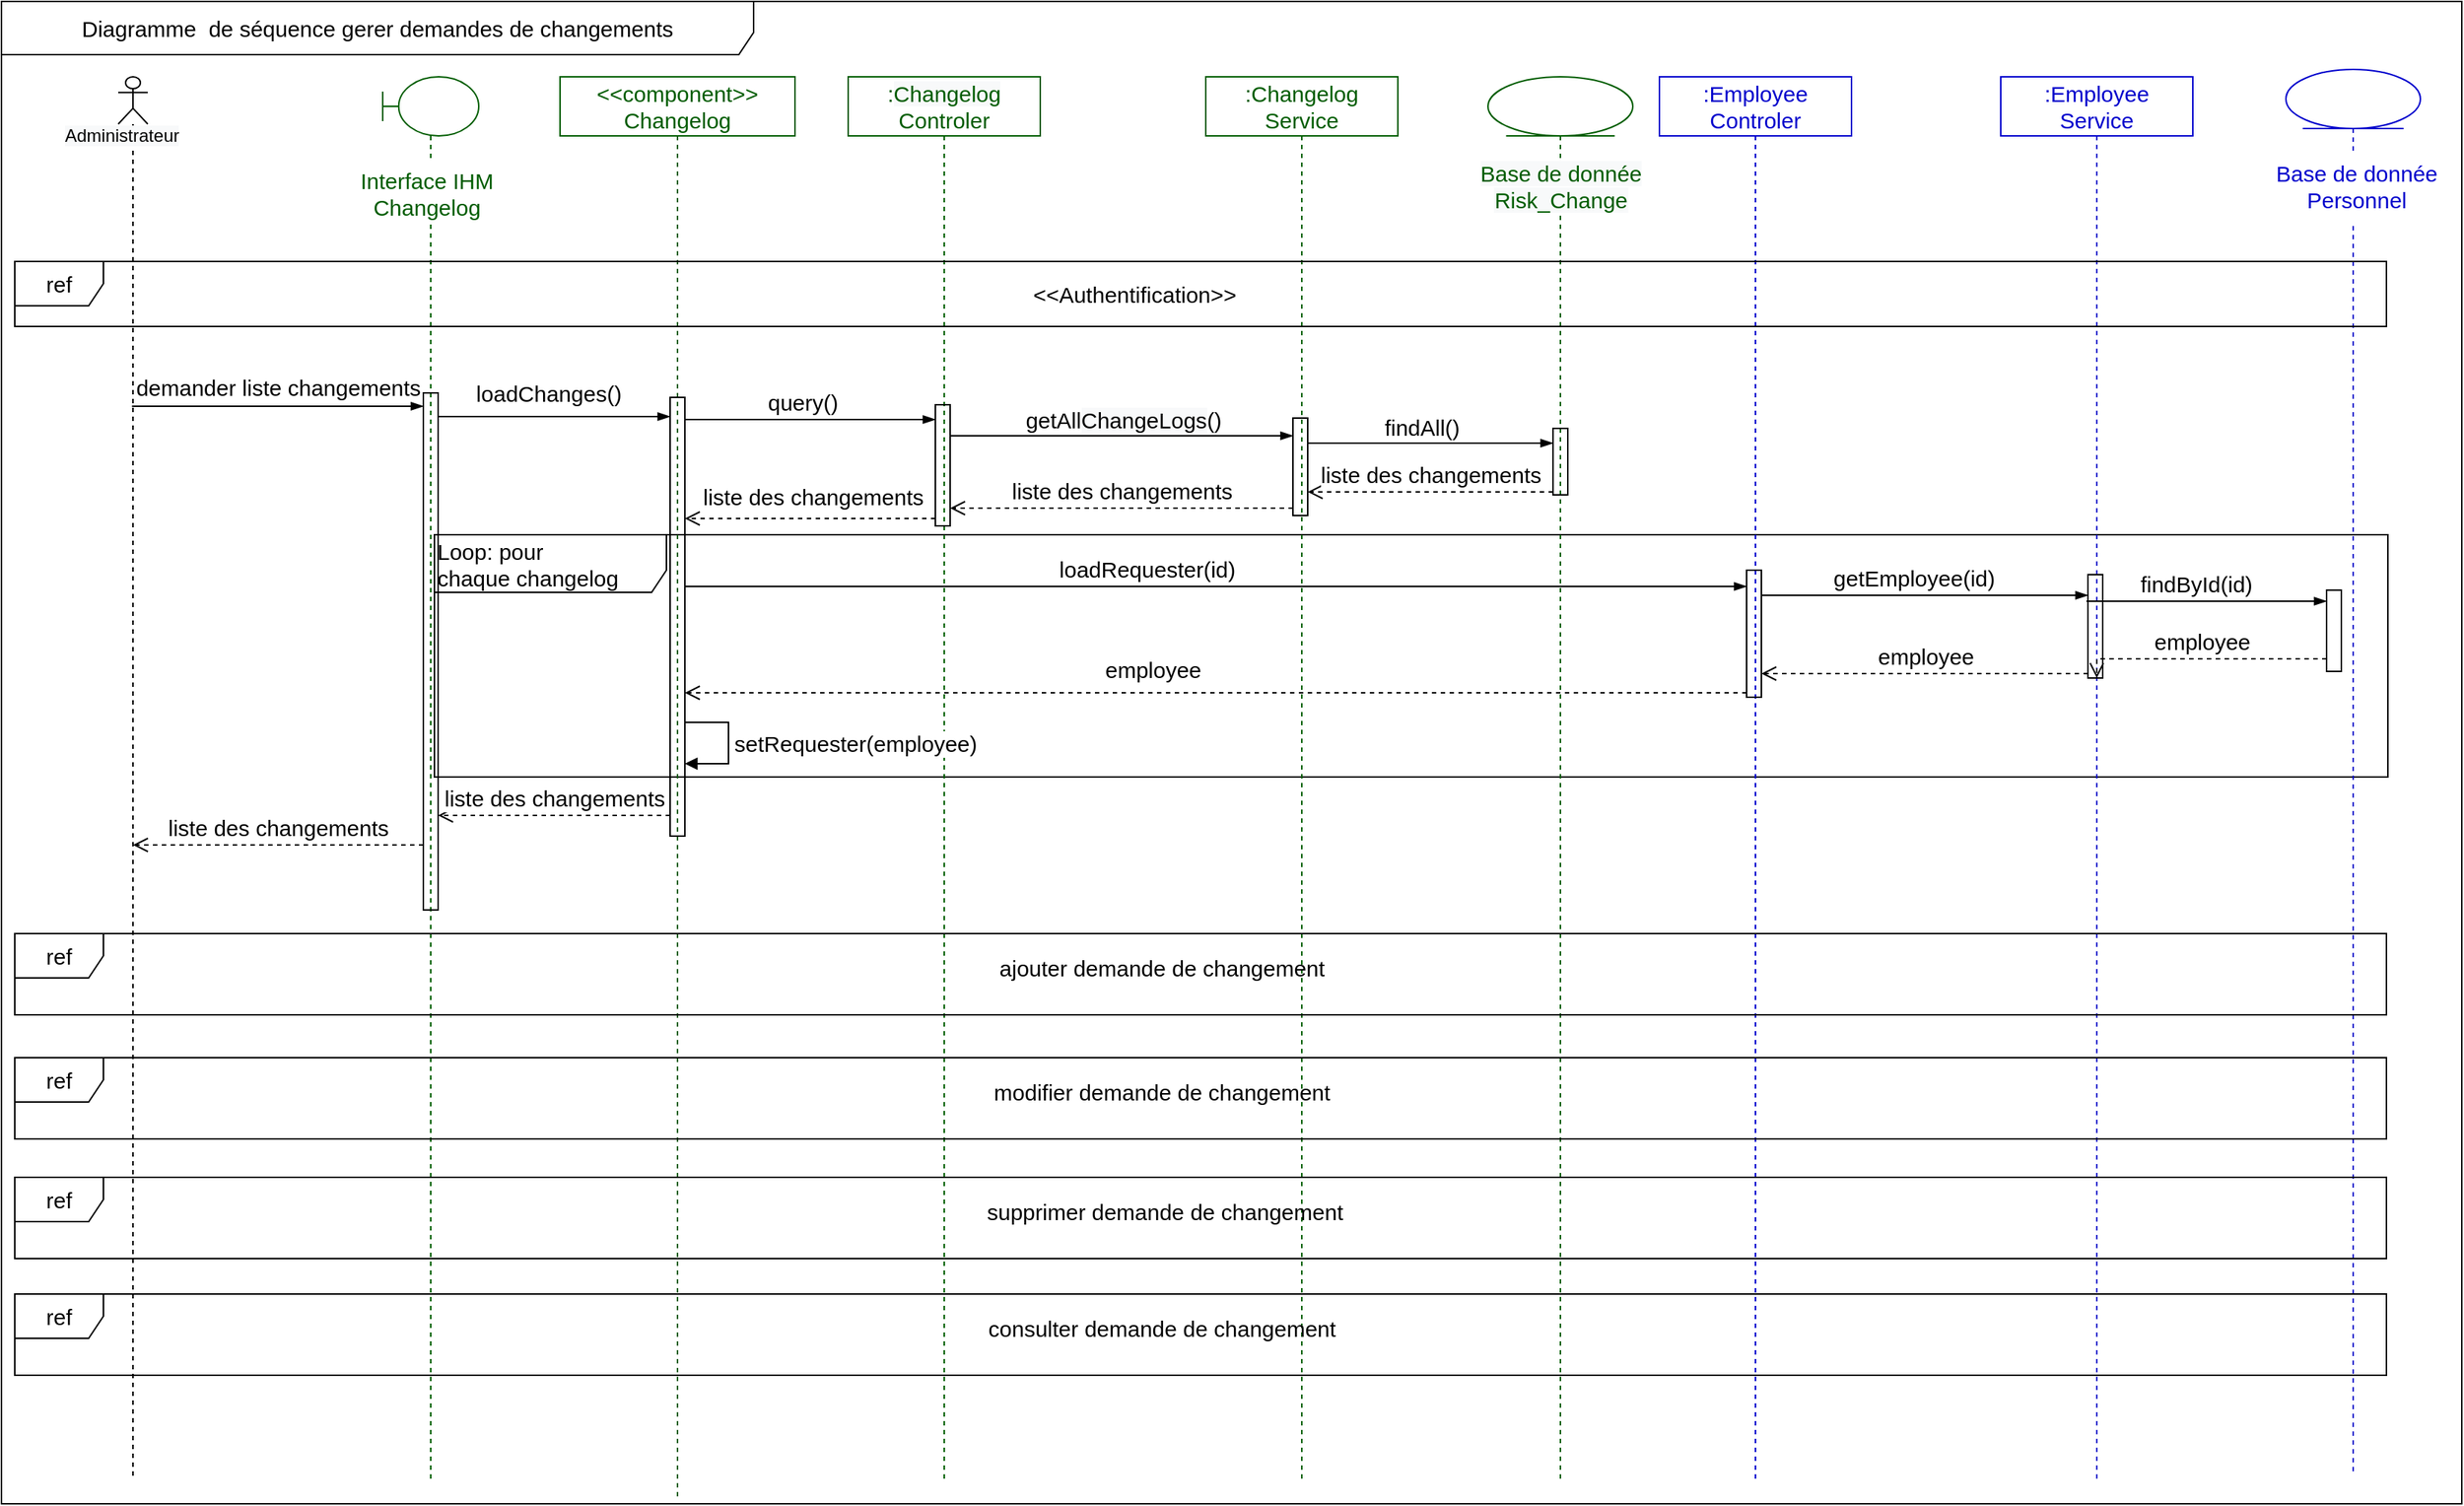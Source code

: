 <mxfile version="20.2.4" type="github" pages="2">
  <diagram id="-5fFSxXi7U5C2eJZy0Lc" name="Page-1">
    <mxGraphModel dx="1422" dy="794" grid="0" gridSize="10" guides="1" tooltips="1" connect="1" arrows="1" fold="1" page="1" pageScale="1" pageWidth="827" pageHeight="1169" math="0" shadow="0">
      <root>
        <mxCell id="0" />
        <mxCell id="1" parent="0" />
        <mxCell id="r03zhSHbBfPZ_AZeYDTI-1" value="Diagramme&amp;nbsp; de séquence gerer &lt;span style=&quot;background-color: rgb(255, 255, 255);&quot;&gt;demandes de changements&lt;/span&gt;" style="shape=umlFrame;whiteSpace=wrap;html=1;rounded=0;shadow=0;glass=0;sketch=0;fontSize=15;fillColor=none;width=509;height=36;" parent="1" vertex="1">
          <mxGeometry x="31" y="14" width="1665" height="1017" as="geometry" />
        </mxCell>
        <mxCell id="r03zhSHbBfPZ_AZeYDTI-2" value="Loop: pour &lt;br&gt;&lt;div style=&quot;text-align: center;&quot;&gt;&lt;span style=&quot;background-color: initial;&quot;&gt;chaque changelog&lt;/span&gt;&lt;/div&gt;" style="shape=umlFrame;whiteSpace=wrap;html=1;rounded=0;shadow=0;glass=0;sketch=0;fontSize=15;fillColor=none;width=157;height=39;align=left;" parent="1" vertex="1">
          <mxGeometry x="324" y="375" width="1322" height="164" as="geometry" />
        </mxCell>
        <mxCell id="r03zhSHbBfPZ_AZeYDTI-3" value=":&lt;span style=&quot;background-color: rgb(248, 249, 250);&quot;&gt;Changelog&lt;/span&gt;&lt;br&gt;Controler" style="shape=umlLifeline;perimeter=lifelinePerimeter;whiteSpace=wrap;html=1;container=1;collapsible=0;recursiveResize=0;outlineConnect=0;rounded=0;shadow=0;glass=0;sketch=0;fillColor=none;fontSize=15;fontColor=#005C00;strokeColor=#005C00;labelBackgroundColor=default;" parent="1" vertex="1">
          <mxGeometry x="604" y="65" width="130" height="950" as="geometry" />
        </mxCell>
        <mxCell id="r03zhSHbBfPZ_AZeYDTI-4" value="" style="html=1;points=[];perimeter=orthogonalPerimeter;rounded=0;shadow=0;glass=0;sketch=0;fontSize=15;fillColor=none;" parent="r03zhSHbBfPZ_AZeYDTI-3" vertex="1">
          <mxGeometry x="59" y="222" width="10" height="82" as="geometry" />
        </mxCell>
        <mxCell id="r03zhSHbBfPZ_AZeYDTI-5" value="" style="shape=umlLifeline;participant=umlActor;perimeter=lifelinePerimeter;whiteSpace=wrap;html=1;container=1;collapsible=0;recursiveResize=0;verticalAlign=top;spacingTop=36;outlineConnect=0;fillColor=none;size=32;sketch=0;shadow=0;rounded=0;glass=0;" parent="1" vertex="1">
          <mxGeometry x="110" y="65" width="20" height="950" as="geometry" />
        </mxCell>
        <mxCell id="r03zhSHbBfPZ_AZeYDTI-6" value="&lt;span style=&quot;color: rgb(0, 0, 0); font-family: Helvetica; font-size: 12px; font-style: normal; font-variant-ligatures: normal; font-variant-caps: normal; font-weight: 400; letter-spacing: normal; orphans: 2; text-align: center; text-indent: 0px; text-transform: none; widows: 2; word-spacing: 0px; -webkit-text-stroke-width: 0px; background-color: rgb(248, 249, 250); text-decoration-thickness: initial; text-decoration-style: initial; text-decoration-color: initial; float: none; display: inline !important;&quot;&gt;Administrateur&lt;/span&gt;" style="text;whiteSpace=wrap;html=1;" parent="1" vertex="1">
          <mxGeometry x="72" y="91" width="105" height="36" as="geometry" />
        </mxCell>
        <mxCell id="r03zhSHbBfPZ_AZeYDTI-7" value=":Changelog&lt;br&gt;Service" style="shape=umlLifeline;perimeter=lifelinePerimeter;whiteSpace=wrap;html=1;container=1;collapsible=0;recursiveResize=0;outlineConnect=0;rounded=0;shadow=0;glass=0;sketch=0;fillColor=none;fontSize=15;fontColor=#005C00;strokeColor=#005C00;" parent="1" vertex="1">
          <mxGeometry x="846" y="65" width="130" height="950" as="geometry" />
        </mxCell>
        <mxCell id="r03zhSHbBfPZ_AZeYDTI-8" value="" style="html=1;points=[];perimeter=orthogonalPerimeter;rounded=0;shadow=0;glass=0;sketch=0;fontSize=15;fillColor=none;" parent="r03zhSHbBfPZ_AZeYDTI-7" vertex="1">
          <mxGeometry x="59" y="231" width="10" height="66" as="geometry" />
        </mxCell>
        <mxCell id="r03zhSHbBfPZ_AZeYDTI-9" value="" style="shape=umlLifeline;participant=umlEntity;perimeter=lifelinePerimeter;whiteSpace=wrap;html=1;container=1;collapsible=0;recursiveResize=0;verticalAlign=top;spacingTop=36;outlineConnect=0;rounded=0;shadow=0;glass=0;sketch=0;fontSize=15;fillColor=none;fontColor=#CC6600;strokeColor=#005C00;" parent="1" vertex="1">
          <mxGeometry x="1037" y="65" width="98" height="950" as="geometry" />
        </mxCell>
        <mxCell id="r03zhSHbBfPZ_AZeYDTI-10" value="" style="html=1;points=[];perimeter=orthogonalPerimeter;rounded=0;shadow=0;glass=0;sketch=0;fontSize=15;fillColor=none;" parent="r03zhSHbBfPZ_AZeYDTI-9" vertex="1">
          <mxGeometry x="44" y="238" width="10" height="45" as="geometry" />
        </mxCell>
        <mxCell id="r03zhSHbBfPZ_AZeYDTI-11" value="&lt;span style=&quot;font-family: Helvetica; font-size: 15px; font-style: normal; font-variant-ligatures: normal; font-variant-caps: normal; font-weight: 400; letter-spacing: normal; orphans: 2; text-indent: 0px; text-transform: none; widows: 2; word-spacing: 0px; -webkit-text-stroke-width: 0px; background-color: rgb(248, 249, 250); text-decoration-thickness: initial; text-decoration-style: initial; text-decoration-color: initial; float: none; display: inline !important;&quot;&gt;Base de donnée&lt;br&gt;Risk_Change&lt;br&gt;&lt;/span&gt;" style="text;whiteSpace=wrap;html=1;fontSize=15;align=center;fillColor=none;fontColor=#005C00;" parent="r03zhSHbBfPZ_AZeYDTI-9" vertex="1">
          <mxGeometry x="-10.5" y="50" width="119" height="45" as="geometry" />
        </mxCell>
        <mxCell id="r03zhSHbBfPZ_AZeYDTI-12" value="" style="shape=umlLifeline;participant=umlBoundary;perimeter=lifelinePerimeter;whiteSpace=wrap;html=1;container=1;collapsible=0;recursiveResize=0;verticalAlign=top;spacingTop=36;outlineConnect=0;rounded=0;shadow=0;glass=0;sketch=0;fontSize=15;fillColor=none;fontColor=#CC6600;strokeColor=#005C00;" parent="1" vertex="1">
          <mxGeometry x="289" y="65" width="65" height="950" as="geometry" />
        </mxCell>
        <mxCell id="r03zhSHbBfPZ_AZeYDTI-13" value="" style="html=1;points=[];perimeter=orthogonalPerimeter;rounded=0;shadow=0;glass=0;sketch=0;fontSize=15;fillColor=none;" parent="r03zhSHbBfPZ_AZeYDTI-12" vertex="1">
          <mxGeometry x="27.5" y="214" width="10" height="350" as="geometry" />
        </mxCell>
        <mxCell id="r03zhSHbBfPZ_AZeYDTI-14" value=":Employee&lt;br&gt;Controler" style="shape=umlLifeline;perimeter=lifelinePerimeter;whiteSpace=wrap;html=1;container=1;collapsible=0;recursiveResize=0;outlineConnect=0;rounded=0;shadow=0;glass=0;sketch=0;fillColor=none;fontSize=15;strokeColor=#0000CC;fontColor=#0000CC;" parent="1" vertex="1">
          <mxGeometry x="1153" y="65" width="130" height="950" as="geometry" />
        </mxCell>
        <mxCell id="r03zhSHbBfPZ_AZeYDTI-15" value="" style="html=1;points=[];perimeter=orthogonalPerimeter;rounded=0;shadow=0;glass=0;sketch=0;fontSize=15;fillColor=none;" parent="r03zhSHbBfPZ_AZeYDTI-14" vertex="1">
          <mxGeometry x="59" y="334" width="10" height="86" as="geometry" />
        </mxCell>
        <mxCell id="r03zhSHbBfPZ_AZeYDTI-16" value="" style="shape=umlLifeline;participant=umlEntity;perimeter=lifelinePerimeter;whiteSpace=wrap;html=1;container=1;collapsible=0;recursiveResize=0;verticalAlign=top;spacingTop=36;outlineConnect=0;rounded=0;shadow=0;glass=0;sketch=0;fontSize=15;fillColor=none;strokeColor=#0000CC;" parent="1" vertex="1">
          <mxGeometry x="1577" y="60" width="91" height="950" as="geometry" />
        </mxCell>
        <mxCell id="r03zhSHbBfPZ_AZeYDTI-17" value="Base de donnée&lt;br&gt;Personnel" style="text;whiteSpace=wrap;html=1;fontSize=15;align=center;fillColor=default;fontColor=#0000CC;" parent="r03zhSHbBfPZ_AZeYDTI-16" vertex="1">
          <mxGeometry x="-11" y="55" width="118" height="48" as="geometry" />
        </mxCell>
        <mxCell id="r03zhSHbBfPZ_AZeYDTI-18" value="" style="html=1;points=[];perimeter=orthogonalPerimeter;rounded=0;shadow=0;glass=0;sketch=0;fontSize=15;fillColor=none;" parent="r03zhSHbBfPZ_AZeYDTI-16" vertex="1">
          <mxGeometry x="27.5" y="352.5" width="10" height="55" as="geometry" />
        </mxCell>
        <mxCell id="r03zhSHbBfPZ_AZeYDTI-19" value=":Employee&lt;br&gt;Service" style="shape=umlLifeline;perimeter=lifelinePerimeter;whiteSpace=wrap;html=1;container=1;collapsible=0;recursiveResize=0;outlineConnect=0;rounded=0;shadow=0;glass=0;sketch=0;fillColor=none;fontSize=15;strokeColor=#0000CC;fontColor=#0000CC;" parent="1" vertex="1">
          <mxGeometry x="1384" y="65" width="130" height="950" as="geometry" />
        </mxCell>
        <mxCell id="r03zhSHbBfPZ_AZeYDTI-20" value="" style="html=1;points=[];perimeter=orthogonalPerimeter;rounded=0;shadow=0;glass=0;sketch=0;fontSize=15;fillColor=none;" parent="r03zhSHbBfPZ_AZeYDTI-19" vertex="1">
          <mxGeometry x="59" y="337" width="10" height="70" as="geometry" />
        </mxCell>
        <mxCell id="r03zhSHbBfPZ_AZeYDTI-21" value="" style="edgeStyle=elbowEdgeStyle;fontSize=12;html=1;endArrow=blockThin;endFill=1;rounded=0;" parent="1" target="r03zhSHbBfPZ_AZeYDTI-13" edge="1">
          <mxGeometry width="160" relative="1" as="geometry">
            <mxPoint x="119.324" y="288" as="sourcePoint" />
            <mxPoint x="258.5" y="288" as="targetPoint" />
            <Array as="points">
              <mxPoint x="190" y="288" />
              <mxPoint x="171" y="261" />
            </Array>
          </mxGeometry>
        </mxCell>
        <mxCell id="r03zhSHbBfPZ_AZeYDTI-22" value="demander liste changements" style="edgeLabel;html=1;align=center;verticalAlign=middle;resizable=0;points=[];fontSize=15;" parent="r03zhSHbBfPZ_AZeYDTI-21" vertex="1" connectable="0">
          <mxGeometry x="-0.395" relative="1" as="geometry">
            <mxPoint x="39" y="-13" as="offset" />
          </mxGeometry>
        </mxCell>
        <mxCell id="r03zhSHbBfPZ_AZeYDTI-23" value="" style="edgeStyle=elbowEdgeStyle;fontSize=12;html=1;endArrow=blockThin;endFill=1;rounded=0;" parent="1" source="r03zhSHbBfPZ_AZeYDTI-43" target="r03zhSHbBfPZ_AZeYDTI-4" edge="1">
          <mxGeometry width="160" relative="1" as="geometry">
            <mxPoint x="532" y="237" as="sourcePoint" />
            <mxPoint x="637" y="443" as="targetPoint" />
            <Array as="points">
              <mxPoint x="561" y="297" />
              <mxPoint x="444" y="291" />
              <mxPoint x="426" y="304" />
            </Array>
          </mxGeometry>
        </mxCell>
        <mxCell id="r03zhSHbBfPZ_AZeYDTI-24" value="query()" style="edgeLabel;html=1;align=center;verticalAlign=middle;resizable=0;points=[];fontSize=15;" parent="r03zhSHbBfPZ_AZeYDTI-23" vertex="1" connectable="0">
          <mxGeometry x="-0.219" y="3" relative="1" as="geometry">
            <mxPoint x="13" y="-9" as="offset" />
          </mxGeometry>
        </mxCell>
        <mxCell id="r03zhSHbBfPZ_AZeYDTI-25" value="" style="edgeStyle=elbowEdgeStyle;fontSize=12;html=1;endArrow=blockThin;endFill=1;rounded=0;" parent="1" source="r03zhSHbBfPZ_AZeYDTI-4" target="r03zhSHbBfPZ_AZeYDTI-8" edge="1">
          <mxGeometry width="160" relative="1" as="geometry">
            <mxPoint x="394" y="355" as="sourcePoint" />
            <mxPoint x="554" y="355" as="targetPoint" />
            <Array as="points">
              <mxPoint x="753" y="308" />
              <mxPoint x="602" y="293" />
              <mxPoint x="527" y="322" />
            </Array>
          </mxGeometry>
        </mxCell>
        <mxCell id="r03zhSHbBfPZ_AZeYDTI-26" value="getAll&lt;span style=&quot;background-color: rgb(248, 249, 250);&quot;&gt;ChangeLogs&lt;/span&gt;()" style="edgeLabel;html=1;align=center;verticalAlign=middle;resizable=0;points=[];fontSize=15;" parent="r03zhSHbBfPZ_AZeYDTI-25" vertex="1" connectable="0">
          <mxGeometry x="0.124" relative="1" as="geometry">
            <mxPoint x="-14" y="-11" as="offset" />
          </mxGeometry>
        </mxCell>
        <mxCell id="r03zhSHbBfPZ_AZeYDTI-27" value="" style="edgeStyle=elbowEdgeStyle;fontSize=12;html=1;endArrow=blockThin;endFill=1;rounded=0;" parent="1" source="r03zhSHbBfPZ_AZeYDTI-8" target="r03zhSHbBfPZ_AZeYDTI-10" edge="1">
          <mxGeometry width="160" relative="1" as="geometry">
            <mxPoint x="474" y="355" as="sourcePoint" />
            <mxPoint x="634" y="355" as="targetPoint" />
            <Array as="points">
              <mxPoint x="927" y="313" />
              <mxPoint x="766" y="318" />
            </Array>
          </mxGeometry>
        </mxCell>
        <mxCell id="r03zhSHbBfPZ_AZeYDTI-28" value="findAll()" style="edgeLabel;html=1;align=center;verticalAlign=middle;resizable=0;points=[];fontSize=15;" parent="r03zhSHbBfPZ_AZeYDTI-27" vertex="1" connectable="0">
          <mxGeometry x="-0.356" y="2" relative="1" as="geometry">
            <mxPoint x="23" y="-9" as="offset" />
          </mxGeometry>
        </mxCell>
        <mxCell id="r03zhSHbBfPZ_AZeYDTI-29" value="liste des changements" style="html=1;verticalAlign=bottom;endArrow=open;dashed=1;endSize=8;rounded=0;fontSize=15;" parent="1" source="r03zhSHbBfPZ_AZeYDTI-10" target="r03zhSHbBfPZ_AZeYDTI-8" edge="1">
          <mxGeometry relative="1" as="geometry">
            <mxPoint x="806" y="342" as="sourcePoint" />
            <mxPoint x="668" y="342" as="targetPoint" />
            <Array as="points">
              <mxPoint x="948" y="346" />
            </Array>
          </mxGeometry>
        </mxCell>
        <mxCell id="r03zhSHbBfPZ_AZeYDTI-30" value="liste des changements" style="html=1;verticalAlign=bottom;endArrow=open;dashed=1;endSize=8;rounded=0;fontSize=15;" parent="1" source="r03zhSHbBfPZ_AZeYDTI-8" target="r03zhSHbBfPZ_AZeYDTI-4" edge="1">
          <mxGeometry relative="1" as="geometry">
            <mxPoint x="658" y="347" as="sourcePoint" />
            <mxPoint x="477" y="347" as="targetPoint" />
            <Array as="points">
              <mxPoint x="758" y="357" />
            </Array>
          </mxGeometry>
        </mxCell>
        <mxCell id="r03zhSHbBfPZ_AZeYDTI-31" value="liste des changements" style="html=1;verticalAlign=bottom;endArrow=open;dashed=1;endSize=8;rounded=0;fontSize=15;" parent="1" source="r03zhSHbBfPZ_AZeYDTI-4" target="r03zhSHbBfPZ_AZeYDTI-43" edge="1">
          <mxGeometry x="-0.019" y="-3" relative="1" as="geometry">
            <mxPoint x="479" y="359" as="sourcePoint" />
            <mxPoint x="298" y="359" as="targetPoint" />
            <Array as="points">
              <mxPoint x="512" y="364" />
            </Array>
            <mxPoint as="offset" />
          </mxGeometry>
        </mxCell>
        <mxCell id="r03zhSHbBfPZ_AZeYDTI-32" value="" style="edgeStyle=elbowEdgeStyle;fontSize=12;html=1;endArrow=blockThin;endFill=1;rounded=0;" parent="1" source="r03zhSHbBfPZ_AZeYDTI-43" target="r03zhSHbBfPZ_AZeYDTI-15" edge="1">
          <mxGeometry width="160" relative="1" as="geometry">
            <mxPoint x="312" y="410" as="sourcePoint" />
            <mxPoint x="985.5" y="410" as="targetPoint" />
            <Array as="points">
              <mxPoint x="873" y="410" />
            </Array>
          </mxGeometry>
        </mxCell>
        <mxCell id="r03zhSHbBfPZ_AZeYDTI-33" value="loadRequester(id)" style="edgeLabel;html=1;align=center;verticalAlign=middle;resizable=0;points=[];fontSize=15;" parent="r03zhSHbBfPZ_AZeYDTI-32" vertex="1" connectable="0">
          <mxGeometry x="-0.256" y="-3" relative="1" as="geometry">
            <mxPoint x="45" y="-15" as="offset" />
          </mxGeometry>
        </mxCell>
        <mxCell id="r03zhSHbBfPZ_AZeYDTI-34" value="" style="fontSize=12;html=1;endArrow=blockThin;endFill=1;rounded=0;" parent="1" source="r03zhSHbBfPZ_AZeYDTI-15" target="r03zhSHbBfPZ_AZeYDTI-20" edge="1">
          <mxGeometry width="160" relative="1" as="geometry">
            <mxPoint x="917" y="389" as="sourcePoint" />
            <mxPoint x="1077" y="389" as="targetPoint" />
            <Array as="points">
              <mxPoint x="1263" y="416" />
            </Array>
          </mxGeometry>
        </mxCell>
        <mxCell id="r03zhSHbBfPZ_AZeYDTI-35" value="getEmployee(id)" style="edgeLabel;html=1;align=center;verticalAlign=middle;resizable=0;points=[];fontSize=15;" parent="r03zhSHbBfPZ_AZeYDTI-34" vertex="1" connectable="0">
          <mxGeometry x="-0.254" y="1" relative="1" as="geometry">
            <mxPoint x="20" y="-11" as="offset" />
          </mxGeometry>
        </mxCell>
        <mxCell id="r03zhSHbBfPZ_AZeYDTI-36" value="" style="edgeStyle=elbowEdgeStyle;fontSize=12;html=1;endArrow=blockThin;endFill=1;rounded=0;" parent="1" source="r03zhSHbBfPZ_AZeYDTI-20" target="r03zhSHbBfPZ_AZeYDTI-18" edge="1">
          <mxGeometry width="160" relative="1" as="geometry">
            <mxPoint x="1065" y="396" as="sourcePoint" />
            <mxPoint x="1225" y="396" as="targetPoint" />
            <Array as="points">
              <mxPoint x="1442" y="420" />
              <mxPoint x="1334" y="409" />
            </Array>
          </mxGeometry>
        </mxCell>
        <mxCell id="r03zhSHbBfPZ_AZeYDTI-37" value="findById(id)" style="edgeLabel;html=1;align=center;verticalAlign=middle;resizable=0;points=[];fontSize=15;" parent="r03zhSHbBfPZ_AZeYDTI-36" vertex="1" connectable="0">
          <mxGeometry x="-0.269" y="1" relative="1" as="geometry">
            <mxPoint x="15" y="-11" as="offset" />
          </mxGeometry>
        </mxCell>
        <mxCell id="r03zhSHbBfPZ_AZeYDTI-38" value="employee" style="html=1;verticalAlign=bottom;endArrow=open;dashed=1;endSize=8;rounded=0;fontSize=15;" parent="1" source="r03zhSHbBfPZ_AZeYDTI-18" target="r03zhSHbBfPZ_AZeYDTI-20" edge="1">
          <mxGeometry relative="1" as="geometry">
            <mxPoint x="1511" y="460" as="sourcePoint" />
            <mxPoint x="1221" y="462" as="targetPoint" />
            <Array as="points">
              <mxPoint x="1449" y="459" />
            </Array>
          </mxGeometry>
        </mxCell>
        <mxCell id="r03zhSHbBfPZ_AZeYDTI-39" value="employee" style="html=1;verticalAlign=bottom;endArrow=open;dashed=1;endSize=8;rounded=0;fontSize=15;" parent="1" source="r03zhSHbBfPZ_AZeYDTI-20" target="r03zhSHbBfPZ_AZeYDTI-15" edge="1">
          <mxGeometry relative="1" as="geometry">
            <mxPoint x="1158" y="471" as="sourcePoint" />
            <mxPoint x="991" y="471" as="targetPoint" />
            <Array as="points">
              <mxPoint x="1237" y="469" />
            </Array>
          </mxGeometry>
        </mxCell>
        <mxCell id="r03zhSHbBfPZ_AZeYDTI-40" value="employee" style="html=1;verticalAlign=bottom;endArrow=open;dashed=1;endSize=8;rounded=0;fontSize=15;startArrow=none;" parent="1" source="r03zhSHbBfPZ_AZeYDTI-15" target="r03zhSHbBfPZ_AZeYDTI-43" edge="1">
          <mxGeometry x="0.121" y="-4" relative="1" as="geometry">
            <mxPoint x="981" y="481.0" as="sourcePoint" />
            <mxPoint x="312" y="396.509" as="targetPoint" />
            <Array as="points">
              <mxPoint x="964" y="482" />
            </Array>
            <mxPoint as="offset" />
          </mxGeometry>
        </mxCell>
        <mxCell id="r03zhSHbBfPZ_AZeYDTI-41" value="liste des changements" style="html=1;verticalAlign=bottom;endArrow=open;dashed=1;endSize=8;rounded=0;fontSize=15;" parent="1" source="r03zhSHbBfPZ_AZeYDTI-13" target="r03zhSHbBfPZ_AZeYDTI-5" edge="1">
          <mxGeometry relative="1" as="geometry">
            <mxPoint x="258.5" y="577" as="sourcePoint" />
            <mxPoint x="119.324" y="577" as="targetPoint" />
            <Array as="points">
              <mxPoint x="219" y="585" />
            </Array>
          </mxGeometry>
        </mxCell>
        <mxCell id="r03zhSHbBfPZ_AZeYDTI-42" value="&amp;lt;&amp;lt;component&amp;gt;&amp;gt;&lt;br&gt;Changelog" style="shape=umlLifeline;perimeter=lifelinePerimeter;whiteSpace=wrap;html=1;container=1;collapsible=0;recursiveResize=0;outlineConnect=0;rounded=0;shadow=0;glass=0;sketch=0;fillColor=none;fontSize=15;fontColor=#005C00;strokeColor=#005C00;" parent="1" vertex="1">
          <mxGeometry x="409" y="65" width="159" height="961" as="geometry" />
        </mxCell>
        <mxCell id="r03zhSHbBfPZ_AZeYDTI-43" value="" style="html=1;points=[];perimeter=orthogonalPerimeter;fontSize=15;fillColor=none;rounded=0;shadow=0;glass=0;sketch=0;" parent="r03zhSHbBfPZ_AZeYDTI-42" vertex="1">
          <mxGeometry x="74.5" y="217" width="10" height="297" as="geometry" />
        </mxCell>
        <mxCell id="r03zhSHbBfPZ_AZeYDTI-44" value="set&lt;span style=&quot;text-align: center;&quot;&gt;Requester&lt;/span&gt;(employee)" style="edgeStyle=orthogonalEdgeStyle;html=1;align=left;spacingLeft=2;endArrow=block;rounded=0;fontSize=15;" parent="r03zhSHbBfPZ_AZeYDTI-42" source="r03zhSHbBfPZ_AZeYDTI-43" target="r03zhSHbBfPZ_AZeYDTI-43" edge="1">
          <mxGeometry relative="1" as="geometry">
            <mxPoint x="-59" y="421" as="sourcePoint" />
            <Array as="points">
              <mxPoint x="114" y="437" />
              <mxPoint x="114" y="465" />
            </Array>
            <mxPoint x="-46" y="452" as="targetPoint" />
          </mxGeometry>
        </mxCell>
        <mxCell id="r03zhSHbBfPZ_AZeYDTI-45" value="" style="fontSize=12;html=1;endArrow=blockThin;endFill=1;rounded=0;" parent="1" source="r03zhSHbBfPZ_AZeYDTI-13" target="r03zhSHbBfPZ_AZeYDTI-43" edge="1">
          <mxGeometry width="160" relative="1" as="geometry">
            <mxPoint x="268.5" y="289" as="sourcePoint" />
            <mxPoint x="599" y="417" as="targetPoint" />
            <Array as="points">
              <mxPoint x="381" y="295" />
            </Array>
          </mxGeometry>
        </mxCell>
        <mxCell id="r03zhSHbBfPZ_AZeYDTI-46" value="loadChanges()" style="edgeLabel;html=1;align=center;verticalAlign=middle;resizable=0;points=[];fontSize=15;" parent="r03zhSHbBfPZ_AZeYDTI-45" vertex="1" connectable="0">
          <mxGeometry x="-0.006" y="-3" relative="1" as="geometry">
            <mxPoint x="-4" y="-19" as="offset" />
          </mxGeometry>
        </mxCell>
        <mxCell id="r03zhSHbBfPZ_AZeYDTI-47" value="" style="html=1;verticalAlign=bottom;endArrow=open;dashed=1;endSize=8;rounded=0;" parent="1" source="r03zhSHbBfPZ_AZeYDTI-43" target="r03zhSHbBfPZ_AZeYDTI-13" edge="1">
          <mxGeometry relative="1" as="geometry">
            <mxPoint x="518" y="479" as="sourcePoint" />
            <mxPoint x="268.5" y="565.0" as="targetPoint" />
            <Array as="points">
              <mxPoint x="373" y="565" />
            </Array>
          </mxGeometry>
        </mxCell>
        <mxCell id="r03zhSHbBfPZ_AZeYDTI-48" value="&lt;span style=&quot;font-size: 15px;&quot;&gt;liste des changements&lt;/span&gt;" style="edgeLabel;html=1;align=center;verticalAlign=middle;resizable=0;points=[];" parent="r03zhSHbBfPZ_AZeYDTI-47" vertex="1" connectable="0">
          <mxGeometry x="-0.223" y="3" relative="1" as="geometry">
            <mxPoint x="-18" y="-15" as="offset" />
          </mxGeometry>
        </mxCell>
        <mxCell id="r03zhSHbBfPZ_AZeYDTI-49" value="ref" style="shape=umlFrame;whiteSpace=wrap;html=1;labelBackgroundColor=none;fontSize=15;" parent="1" vertex="1">
          <mxGeometry x="40" y="190" width="1605" height="44" as="geometry" />
        </mxCell>
        <mxCell id="r03zhSHbBfPZ_AZeYDTI-50" value="&amp;lt;&amp;lt;Authentification&amp;gt;&amp;gt;" style="text;html=1;strokeColor=none;fillColor=none;align=center;verticalAlign=middle;whiteSpace=wrap;rounded=0;labelBackgroundColor=none;fontSize=15;fontColor=#000000;" parent="1" vertex="1">
          <mxGeometry x="722" y="197" width="152" height="30" as="geometry" />
        </mxCell>
        <mxCell id="r03zhSHbBfPZ_AZeYDTI-51" value="ref" style="shape=umlFrame;whiteSpace=wrap;html=1;labelBackgroundColor=none;fontSize=15;" parent="1" vertex="1">
          <mxGeometry x="40" y="645" width="1605" height="55" as="geometry" />
        </mxCell>
        <mxCell id="r03zhSHbBfPZ_AZeYDTI-52" value="ajouter demande de changement" style="text;html=1;strokeColor=none;fillColor=none;align=center;verticalAlign=middle;whiteSpace=wrap;rounded=0;labelBackgroundColor=none;fontSize=15;fontColor=#000000;" parent="1" vertex="1">
          <mxGeometry x="675" y="653" width="283" height="30" as="geometry" />
        </mxCell>
        <mxCell id="r03zhSHbBfPZ_AZeYDTI-53" value="ref" style="shape=umlFrame;whiteSpace=wrap;html=1;labelBackgroundColor=none;fontSize=15;" parent="1" vertex="1">
          <mxGeometry x="40" y="729" width="1605" height="55" as="geometry" />
        </mxCell>
        <mxCell id="r03zhSHbBfPZ_AZeYDTI-54" value="modifier demande de changement" style="text;html=1;strokeColor=none;fillColor=none;align=center;verticalAlign=middle;whiteSpace=wrap;rounded=0;labelBackgroundColor=none;fontSize=15;fontColor=#000000;" parent="1" vertex="1">
          <mxGeometry x="675" y="737" width="283" height="30" as="geometry" />
        </mxCell>
        <mxCell id="r03zhSHbBfPZ_AZeYDTI-55" value="ref" style="shape=umlFrame;whiteSpace=wrap;html=1;labelBackgroundColor=none;fontSize=15;" parent="1" vertex="1">
          <mxGeometry x="40" y="810" width="1605" height="55" as="geometry" />
        </mxCell>
        <mxCell id="r03zhSHbBfPZ_AZeYDTI-56" value="supprimer demande de changement" style="text;html=1;strokeColor=none;fillColor=none;align=center;verticalAlign=middle;whiteSpace=wrap;rounded=0;labelBackgroundColor=none;fontSize=15;fontColor=#000000;" parent="1" vertex="1">
          <mxGeometry x="676.5" y="818" width="283" height="30" as="geometry" />
        </mxCell>
        <mxCell id="r03zhSHbBfPZ_AZeYDTI-57" value="ref" style="shape=umlFrame;whiteSpace=wrap;html=1;labelBackgroundColor=none;fontSize=15;" parent="1" vertex="1">
          <mxGeometry x="40" y="889" width="1605" height="55" as="geometry" />
        </mxCell>
        <mxCell id="r03zhSHbBfPZ_AZeYDTI-58" value="consulter demande de changement" style="text;html=1;strokeColor=none;fillColor=none;align=center;verticalAlign=middle;whiteSpace=wrap;rounded=0;labelBackgroundColor=none;fontSize=15;fontColor=#000000;" parent="1" vertex="1">
          <mxGeometry x="675" y="897" width="283" height="30" as="geometry" />
        </mxCell>
        <mxCell id="r03zhSHbBfPZ_AZeYDTI-59" value="&lt;span style=&quot;font-family: Helvetica; font-size: 15px; font-style: normal; font-variant-ligatures: normal; font-variant-caps: normal; font-weight: 400; letter-spacing: normal; orphans: 2; text-indent: 0px; text-transform: none; widows: 2; word-spacing: 0px; -webkit-text-stroke-width: 0px; text-decoration-thickness: initial; text-decoration-style: initial; text-decoration-color: initial; float: none; display: inline !important;&quot;&gt;Interface IHM&lt;/span&gt;&lt;br style=&quot;font-family: Helvetica; font-size: 15px; font-style: normal; font-variant-ligatures: normal; font-variant-caps: normal; font-weight: 400; letter-spacing: normal; orphans: 2; text-indent: 0px; text-transform: none; widows: 2; word-spacing: 0px; -webkit-text-stroke-width: 0px; text-decoration-thickness: initial; text-decoration-style: initial; text-decoration-color: initial;&quot;&gt;Changelog" style="text;whiteSpace=wrap;html=1;fontSize=15;align=center;fillColor=default;fontColor=#005C00;labelBackgroundColor=none;" parent="1" vertex="1">
          <mxGeometry x="258" y="120" width="122" height="45" as="geometry" />
        </mxCell>
      </root>
    </mxGraphModel>
  </diagram>
  <diagram id="ptJdb482KGesu5izmlXP" name="Page-2">
    <mxGraphModel dx="1422" dy="794" grid="1" gridSize="10" guides="1" tooltips="1" connect="1" arrows="1" fold="1" page="1" pageScale="1" pageWidth="827" pageHeight="1169" math="0" shadow="0">
      <root>
        <mxCell id="0" />
        <mxCell id="1" parent="0" />
        <mxCell id="0RH8A5uQJgYG74pr5Mmb-1" value="Diagramme&amp;nbsp; de séquence&amp;nbsp; modifier demande de changement" style="shape=umlFrame;whiteSpace=wrap;html=1;rounded=0;shadow=0;glass=0;sketch=0;fontSize=15;fillColor=none;width=425;height=29;" vertex="1" parent="1">
          <mxGeometry x="25" y="21" width="1135" height="958" as="geometry" />
        </mxCell>
        <mxCell id="0RH8A5uQJgYG74pr5Mmb-2" value="ALT" style="shape=umlFrame;whiteSpace=wrap;html=1;width=45;height=30;" vertex="1" parent="1">
          <mxGeometry x="58" y="421" width="1082" height="530" as="geometry" />
        </mxCell>
        <mxCell id="0RH8A5uQJgYG74pr5Mmb-3" value="ALT" style="shape=umlFrame;whiteSpace=wrap;html=1;width=45;height=30;" vertex="1" parent="1">
          <mxGeometry x="84" y="536" width="1026" height="294" as="geometry" />
        </mxCell>
        <mxCell id="0RH8A5uQJgYG74pr5Mmb-4" value="&lt;font style=&quot;font-size: 15px;&quot;&gt;alt: formulaire valide&lt;/font&gt;" style="shape=umlFrame;whiteSpace=wrap;html=1;width=162;height=22;" vertex="1" parent="1">
          <mxGeometry x="58" y="306" width="384" height="103" as="geometry" />
        </mxCell>
        <mxCell id="0RH8A5uQJgYG74pr5Mmb-7" style="edgeStyle=none;rounded=0;orthogonalLoop=1;jettySize=auto;html=1;fontSize=15;fontColor=#000000;strokeColor=#000000;endArrow=none;endFill=0;dashed=1;exitX=0.001;exitY=0.556;exitDx=0;exitDy=0;exitPerimeter=0;entryX=1;entryY=0.554;entryDx=0;entryDy=0;entryPerimeter=0;" edge="1" parent="1" source="0RH8A5uQJgYG74pr5Mmb-3" target="0RH8A5uQJgYG74pr5Mmb-3">
          <mxGeometry relative="1" as="geometry">
            <Array as="points">
              <mxPoint x="238" y="700" />
            </Array>
            <mxPoint x="118.833" y="700" as="sourcePoint" />
            <mxPoint x="1216" y="699" as="targetPoint" />
          </mxGeometry>
        </mxCell>
        <mxCell id="0RH8A5uQJgYG74pr5Mmb-8" value="" style="shape=umlLifeline;participant=umlActor;perimeter=lifelinePerimeter;whiteSpace=wrap;html=1;container=1;collapsible=0;recursiveResize=0;verticalAlign=top;spacingTop=36;outlineConnect=0;fillColor=none;size=32;sketch=0;shadow=0;rounded=0;glass=0;" vertex="1" parent="1">
          <mxGeometry x="110" y="65" width="20" height="900" as="geometry" />
        </mxCell>
        <mxCell id="0RH8A5uQJgYG74pr5Mmb-9" value="&lt;span style=&quot;color: rgb(0, 0, 0); font-family: Helvetica; font-size: 15px; font-style: normal; font-variant-ligatures: normal; font-variant-caps: normal; font-weight: 400; letter-spacing: normal; orphans: 2; text-align: center; text-indent: 0px; text-transform: none; widows: 2; word-spacing: 0px; -webkit-text-stroke-width: 0px; background-color: rgb(248, 249, 250); text-decoration-thickness: initial; text-decoration-style: initial; text-decoration-color: initial; float: none; display: inline !important;&quot;&gt;Administrateur&lt;/span&gt;" style="text;whiteSpace=wrap;html=1;fontSize=15;" vertex="1" parent="1">
          <mxGeometry x="72" y="91" width="105" height="36" as="geometry" />
        </mxCell>
        <mxCell id="0RH8A5uQJgYG74pr5Mmb-19" value="" style="edgeStyle=elbowEdgeStyle;fontSize=12;html=1;endArrow=blockThin;endFill=1;rounded=0;" edge="1" parent="1" source="0RH8A5uQJgYG74pr5Mmb-8" target="FrigYXHkXrDkg9fx3NhX-14">
          <mxGeometry width="160" relative="1" as="geometry">
            <mxPoint x="628" y="319" as="sourcePoint" />
            <mxPoint x="300.5" y="237" as="targetPoint" />
            <Array as="points">
              <mxPoint x="190" y="237" />
              <mxPoint x="171" y="210" />
            </Array>
          </mxGeometry>
        </mxCell>
        <mxCell id="0RH8A5uQJgYG74pr5Mmb-20" value="demander modifier &lt;br&gt;changement" style="edgeLabel;html=1;align=center;verticalAlign=middle;resizable=0;points=[];fontSize=15;" vertex="1" connectable="0" parent="0RH8A5uQJgYG74pr5Mmb-19">
          <mxGeometry x="-0.395" relative="1" as="geometry">
            <mxPoint x="30" y="-23" as="offset" />
          </mxGeometry>
        </mxCell>
        <mxCell id="0RH8A5uQJgYG74pr5Mmb-21" value="" style="edgeStyle=elbowEdgeStyle;fontSize=12;html=1;endArrow=blockThin;endFill=1;rounded=0;" edge="1" parent="1" source="qB2kHYJSbjh3QwDSy3Fn-4" target="qB2kHYJSbjh3QwDSy3Fn-6">
          <mxGeometry width="160" relative="1" as="geometry">
            <mxPoint x="770" y="509" as="sourcePoint" />
            <mxPoint x="1029" y="509" as="targetPoint" />
            <Array as="points">
              <mxPoint x="778" y="509" />
              <mxPoint x="753" y="300" />
              <mxPoint x="602" y="285" />
              <mxPoint x="527" y="314" />
            </Array>
          </mxGeometry>
        </mxCell>
        <mxCell id="0RH8A5uQJgYG74pr5Mmb-22" value="updateChangeLog(&lt;span style=&quot;background-color: rgb(248, 249, 250);&quot;&gt;changeLog&lt;/span&gt;)" style="edgeLabel;html=1;align=center;verticalAlign=middle;resizable=0;points=[];fontSize=15;" vertex="1" connectable="0" parent="0RH8A5uQJgYG74pr5Mmb-21">
          <mxGeometry x="0.124" relative="1" as="geometry">
            <mxPoint x="-16" y="-14" as="offset" />
          </mxGeometry>
        </mxCell>
        <mxCell id="0RH8A5uQJgYG74pr5Mmb-23" value="" style="edgeStyle=elbowEdgeStyle;fontSize=12;html=1;endArrow=blockThin;endFill=1;rounded=0;" edge="1" parent="1" source="qB2kHYJSbjh3QwDSy3Fn-6" target="qB2kHYJSbjh3QwDSy3Fn-7">
          <mxGeometry width="160" relative="1" as="geometry">
            <mxPoint x="1039" y="523" as="sourcePoint" />
            <mxPoint x="1191.5" y="523" as="targetPoint" />
            <Array as="points">
              <mxPoint x="990" y="520" />
              <mxPoint x="969" y="534" />
              <mxPoint x="766" y="310" />
            </Array>
          </mxGeometry>
        </mxCell>
        <mxCell id="0RH8A5uQJgYG74pr5Mmb-24" value="save(&lt;span style=&quot;background-color: rgb(248, 249, 250);&quot;&gt;changeLog&lt;/span&gt;)" style="edgeLabel;html=1;align=center;verticalAlign=middle;resizable=0;points=[];fontSize=15;" vertex="1" connectable="0" parent="0RH8A5uQJgYG74pr5Mmb-23">
          <mxGeometry x="-0.356" y="2" relative="1" as="geometry">
            <mxPoint x="23" y="-9" as="offset" />
          </mxGeometry>
        </mxCell>
        <mxCell id="0RH8A5uQJgYG74pr5Mmb-25" value="" style="html=1;verticalAlign=bottom;endArrow=open;dashed=1;endSize=8;rounded=0;fontSize=15;strokeColor=#009900;" edge="1" parent="1" source="qB2kHYJSbjh3QwDSy3Fn-7" target="qB2kHYJSbjh3QwDSy3Fn-6">
          <mxGeometry x="-0.077" y="-1" relative="1" as="geometry">
            <mxPoint x="1191.5" y="561" as="sourcePoint" />
            <mxPoint x="1039" y="561" as="targetPoint" />
            <Array as="points">
              <mxPoint x="1052" y="561" />
            </Array>
            <mxPoint as="offset" />
          </mxGeometry>
        </mxCell>
        <mxCell id="qB2kHYJSbjh3QwDSy3Fn-8" value="&lt;span style=&quot;color: rgb(0, 153, 0); font-size: 15px;&quot;&gt;changement&lt;/span&gt;" style="edgeLabel;html=1;align=center;verticalAlign=middle;resizable=0;points=[];" vertex="1" connectable="0" parent="0RH8A5uQJgYG74pr5Mmb-25">
          <mxGeometry x="-0.005" y="-1" relative="1" as="geometry">
            <mxPoint x="-5" y="-12" as="offset" />
          </mxGeometry>
        </mxCell>
        <mxCell id="0RH8A5uQJgYG74pr5Mmb-29" value="" style="fontSize=12;html=1;endArrow=blockThin;endFill=1;rounded=0;" edge="1" parent="1" source="FrigYXHkXrDkg9fx3NhX-14" target="qB2kHYJSbjh3QwDSy3Fn-2">
          <mxGeometry width="160" relative="1" as="geometry">
            <mxPoint x="310.5" y="238" as="sourcePoint" />
            <mxPoint x="519.5" y="238" as="targetPoint" />
            <Array as="points">
              <mxPoint x="382" y="250" />
            </Array>
          </mxGeometry>
        </mxCell>
        <mxCell id="0RH8A5uQJgYG74pr5Mmb-30" value="formulaire()" style="edgeLabel;html=1;align=center;verticalAlign=middle;resizable=0;points=[];fontSize=15;" vertex="1" connectable="0" parent="0RH8A5uQJgYG74pr5Mmb-29">
          <mxGeometry x="-0.006" y="-3" relative="1" as="geometry">
            <mxPoint x="-3" y="-16" as="offset" />
          </mxGeometry>
        </mxCell>
        <mxCell id="0RH8A5uQJgYG74pr5Mmb-31" value="&lt;font style=&quot;font-size: 15px;&quot;&gt;formulaire rempli&lt;/font&gt;" style="html=1;verticalAlign=bottom;endArrow=open;dashed=1;endSize=8;rounded=0;" edge="1" parent="1" source="qB2kHYJSbjh3QwDSy3Fn-2" target="FrigYXHkXrDkg9fx3NhX-14">
          <mxGeometry relative="1" as="geometry">
            <mxPoint x="519.5" y="280" as="sourcePoint" />
            <mxPoint x="310.5" y="280" as="targetPoint" />
            <Array as="points">
              <mxPoint x="411" y="280" />
            </Array>
          </mxGeometry>
        </mxCell>
        <mxCell id="0RH8A5uQJgYG74pr5Mmb-32" value="&lt;font style=&quot;font-size: 15px;&quot;&gt;formulaire&lt;/font&gt;" style="html=1;verticalAlign=bottom;endArrow=open;dashed=1;endSize=8;rounded=0;" edge="1" parent="1" source="FrigYXHkXrDkg9fx3NhX-14" target="0RH8A5uQJgYG74pr5Mmb-8">
          <mxGeometry relative="1" as="geometry">
            <mxPoint x="300.5" y="298" as="sourcePoint" />
            <mxPoint x="119.667" y="298" as="targetPoint" />
            <Array as="points">
              <mxPoint x="250" y="290" />
            </Array>
          </mxGeometry>
        </mxCell>
        <mxCell id="0RH8A5uQJgYG74pr5Mmb-33" value="" style="fontSize=12;html=1;endArrow=blockThin;endFill=1;rounded=0;" edge="1" parent="1" source="0RH8A5uQJgYG74pr5Mmb-8">
          <mxGeometry width="160" relative="1" as="geometry">
            <mxPoint x="338" y="365" as="sourcePoint" />
            <mxPoint x="300.5" y="354" as="targetPoint" />
            <Array as="points">
              <mxPoint x="255" y="354" />
            </Array>
          </mxGeometry>
        </mxCell>
        <mxCell id="0RH8A5uQJgYG74pr5Mmb-34" value="modifier formulaire" style="edgeLabel;html=1;align=center;verticalAlign=middle;resizable=0;points=[];fontSize=15;" vertex="1" connectable="0" parent="0RH8A5uQJgYG74pr5Mmb-33">
          <mxGeometry x="0.128" y="-4" relative="1" as="geometry">
            <mxPoint x="-3" y="-16" as="offset" />
          </mxGeometry>
        </mxCell>
        <mxCell id="0RH8A5uQJgYG74pr5Mmb-35" value="" style="fontSize=12;html=1;endArrow=blockThin;endFill=1;rounded=0;" edge="1" parent="1" target="0RH8A5uQJgYG74pr5Mmb-59">
          <mxGeometry width="160" relative="1" as="geometry">
            <mxPoint x="310.5" y="485" as="sourcePoint" />
            <mxPoint x="622" y="388" as="targetPoint" />
            <Array as="points">
              <mxPoint x="389" y="485" />
            </Array>
          </mxGeometry>
        </mxCell>
        <mxCell id="0RH8A5uQJgYG74pr5Mmb-36" value="save()" style="edgeLabel;html=1;align=center;verticalAlign=middle;resizable=0;points=[];labelBackgroundColor=none;fontSize=15;" vertex="1" connectable="0" parent="0RH8A5uQJgYG74pr5Mmb-35">
          <mxGeometry x="-0.081" y="1" relative="1" as="geometry">
            <mxPoint x="1" y="-10" as="offset" />
          </mxGeometry>
        </mxCell>
        <mxCell id="0RH8A5uQJgYG74pr5Mmb-37" value="" style="fontSize=12;html=1;endArrow=blockThin;endFill=1;rounded=0;" edge="1" parent="1" source="0RH8A5uQJgYG74pr5Mmb-59" target="qB2kHYJSbjh3QwDSy3Fn-4">
          <mxGeometry width="160" relative="1" as="geometry">
            <mxPoint x="518" y="332" as="sourcePoint" />
            <mxPoint x="760" y="494" as="targetPoint" />
            <Array as="points">
              <mxPoint x="540" y="494" />
            </Array>
          </mxGeometry>
        </mxCell>
        <mxCell id="0RH8A5uQJgYG74pr5Mmb-38" value="&lt;span style=&quot;font-size: 15px;&quot;&gt;update(changeLog)&lt;/span&gt;" style="edgeLabel;html=1;align=center;verticalAlign=middle;resizable=0;points=[];labelBackgroundColor=none;fontSize=15;" vertex="1" connectable="0" parent="0RH8A5uQJgYG74pr5Mmb-37">
          <mxGeometry x="0.25" relative="1" as="geometry">
            <mxPoint x="-23" y="-11" as="offset" />
          </mxGeometry>
        </mxCell>
        <mxCell id="0RH8A5uQJgYG74pr5Mmb-39" value="&lt;span style=&quot;color: rgb(0, 153, 0);&quot;&gt;changement&lt;/span&gt;&lt;font color=&quot;#009900&quot;&gt;, statut 200&lt;/font&gt;" style="html=1;verticalAlign=bottom;endArrow=open;dashed=1;endSize=8;rounded=0;fontSize=15;strokeColor=#009900;" edge="1" parent="1" source="qB2kHYJSbjh3QwDSy3Fn-4" target="0RH8A5uQJgYG74pr5Mmb-59">
          <mxGeometry relative="1" as="geometry">
            <mxPoint x="760" y="609" as="sourcePoint" />
            <mxPoint x="410.0" y="581" as="targetPoint" />
            <Array as="points">
              <mxPoint x="633" y="609" />
            </Array>
          </mxGeometry>
        </mxCell>
        <mxCell id="0RH8A5uQJgYG74pr5Mmb-40" value="&lt;font color=&quot;#009900&quot;&gt;Rediriger vers liste&amp;nbsp;&lt;br&gt;&lt;/font&gt;&lt;span style=&quot;color: rgb(0, 153, 0);&quot;&gt;changements&lt;/span&gt;&lt;font color=&quot;#009900&quot;&gt;,pop-up vert&lt;br&gt;&lt;/font&gt;" style="html=1;verticalAlign=bottom;endArrow=open;dashed=1;endSize=8;rounded=0;fontSize=15;strokeColor=#009900;" edge="1" parent="1" source="0RH8A5uQJgYG74pr5Mmb-59">
          <mxGeometry x="-0.014" y="-4" relative="1" as="geometry">
            <mxPoint x="674.0" y="584" as="sourcePoint" />
            <mxPoint x="310.5" y="632.0" as="targetPoint" />
            <Array as="points">
              <mxPoint x="459" y="632" />
            </Array>
            <mxPoint as="offset" />
          </mxGeometry>
        </mxCell>
        <mxCell id="0RH8A5uQJgYG74pr5Mmb-41" value="&lt;span style=&quot;color: rgb(0, 0, 0);&quot;&gt;liste des changements&lt;/span&gt;" style="html=1;verticalAlign=bottom;endArrow=open;dashed=1;endSize=8;rounded=0;fontSize=15;fontColor=#009900;strokeColor=#000000;" edge="1" parent="1">
          <mxGeometry relative="1" as="geometry">
            <mxPoint x="300.5" y="659.0" as="sourcePoint" />
            <mxPoint x="118.833" y="659.0" as="targetPoint" />
            <Array as="points">
              <mxPoint x="274" y="659" />
            </Array>
          </mxGeometry>
        </mxCell>
        <mxCell id="0RH8A5uQJgYG74pr5Mmb-42" value="&lt;span style=&quot;color: rgb(204, 0, 0);&quot;&gt;changement&lt;/span&gt;" style="html=1;verticalAlign=bottom;endArrow=open;dashed=1;endSize=8;rounded=0;fontSize=15;fontColor=#000000;strokeColor=#CC0000;" edge="1" parent="1" source="qB2kHYJSbjh3QwDSy3Fn-7" target="qB2kHYJSbjh3QwDSy3Fn-6">
          <mxGeometry relative="1" as="geometry">
            <mxPoint x="1191.5" y="729" as="sourcePoint" />
            <mxPoint x="1038" y="750.625" as="targetPoint" />
            <Array as="points">
              <mxPoint x="1038" y="729" />
            </Array>
          </mxGeometry>
        </mxCell>
        <mxCell id="0RH8A5uQJgYG74pr5Mmb-43" value="&lt;span style=&quot;color: rgb(204, 0, 0);&quot;&gt;changement&lt;/span&gt;" style="html=1;verticalAlign=bottom;endArrow=open;dashed=1;endSize=8;rounded=0;fontSize=15;fontColor=#000000;strokeColor=#CC0000;" edge="1" parent="1" source="qB2kHYJSbjh3QwDSy3Fn-6" target="qB2kHYJSbjh3QwDSy3Fn-4">
          <mxGeometry relative="1" as="geometry">
            <mxPoint x="1029" y="757.0" as="sourcePoint" />
            <mxPoint x="770" y="757.0" as="targetPoint" />
            <Array as="points">
              <mxPoint x="880" y="750" />
            </Array>
          </mxGeometry>
        </mxCell>
        <mxCell id="0RH8A5uQJgYG74pr5Mmb-44" value="&lt;span style=&quot;color: rgb(204, 0, 0);&quot;&gt;changement&lt;/span&gt;&lt;font color=&quot;#cc0000&quot;&gt;, statut 500&lt;/font&gt;" style="html=1;verticalAlign=bottom;endArrow=open;dashed=1;endSize=8;rounded=0;fontSize=15;fontColor=#000000;strokeColor=#CC0000;" edge="1" parent="1" source="qB2kHYJSbjh3QwDSy3Fn-4" target="0RH8A5uQJgYG74pr5Mmb-59">
          <mxGeometry relative="1" as="geometry">
            <mxPoint x="760" y="774" as="sourcePoint" />
            <mxPoint x="400.0" y="766" as="targetPoint" />
            <Array as="points">
              <mxPoint x="619" y="774" />
            </Array>
          </mxGeometry>
        </mxCell>
        <mxCell id="0RH8A5uQJgYG74pr5Mmb-45" value="&lt;font color=&quot;#cc0000&quot;&gt;Rediriger vers liste &lt;br&gt;changements,pop-up rouge&lt;/font&gt;" style="html=1;verticalAlign=bottom;endArrow=open;dashed=1;endSize=8;rounded=0;fontSize=15;strokeColor=#CC0000;" edge="1" parent="1" source="0RH8A5uQJgYG74pr5Mmb-59" target="FrigYXHkXrDkg9fx3NhX-14">
          <mxGeometry x="-0.014" y="-4" relative="1" as="geometry">
            <mxPoint x="495" y="774" as="sourcePoint" />
            <mxPoint x="310.5" y="802" as="targetPoint" />
            <Array as="points">
              <mxPoint x="445" y="802" />
            </Array>
            <mxPoint as="offset" />
          </mxGeometry>
        </mxCell>
        <mxCell id="0RH8A5uQJgYG74pr5Mmb-46" value="&lt;span style=&quot;color: rgb(0, 0, 0);&quot;&gt;liste des changements&lt;/span&gt;" style="html=1;verticalAlign=bottom;endArrow=open;dashed=1;endSize=8;rounded=0;fontSize=15;fontColor=#009900;strokeColor=#000000;" edge="1" parent="1">
          <mxGeometry relative="1" as="geometry">
            <mxPoint x="300.5" y="817" as="sourcePoint" />
            <mxPoint x="118.833" y="817" as="targetPoint" />
            <Array as="points">
              <mxPoint x="231" y="817" />
            </Array>
          </mxGeometry>
        </mxCell>
        <mxCell id="0RH8A5uQJgYG74pr5Mmb-47" value="liste des changements" style="html=1;verticalAlign=bottom;endArrow=open;dashed=1;endSize=8;rounded=0;fontSize=15;fontColor=#000000;" edge="1" parent="1" target="0RH8A5uQJgYG74pr5Mmb-8">
          <mxGeometry relative="1" as="geometry">
            <mxPoint x="300.5" y="942" as="sourcePoint" />
            <mxPoint x="119.894" y="942" as="targetPoint" />
            <Array as="points">
              <mxPoint x="188" y="942" />
              <mxPoint x="166.07" y="942" />
            </Array>
          </mxGeometry>
        </mxCell>
        <mxCell id="0RH8A5uQJgYG74pr5Mmb-48" value="" style="edgeStyle=elbowEdgeStyle;fontSize=12;html=1;endArrow=blockThin;endFill=1;rounded=0;fontColor=#000000;" edge="1" parent="1" source="0RH8A5uQJgYG74pr5Mmb-8">
          <mxGeometry width="160" relative="1" as="geometry">
            <mxPoint x="125.244" y="482" as="sourcePoint" />
            <mxPoint x="300.5" y="475" as="targetPoint" />
            <Array as="points">
              <mxPoint x="262" y="475" />
              <mxPoint x="288.22" y="482" />
              <mxPoint x="308.22" y="509" />
              <mxPoint x="230.04" y="492" />
            </Array>
          </mxGeometry>
        </mxCell>
        <mxCell id="0RH8A5uQJgYG74pr5Mmb-49" value="cliquer sauvegarder" style="edgeLabel;html=1;align=center;verticalAlign=middle;resizable=0;points=[];fontSize=15;fontColor=#000000;" vertex="1" connectable="0" parent="0RH8A5uQJgYG74pr5Mmb-48">
          <mxGeometry x="-0.022" y="2" relative="1" as="geometry">
            <mxPoint y="-9" as="offset" />
          </mxGeometry>
        </mxCell>
        <mxCell id="0RH8A5uQJgYG74pr5Mmb-50" value="&lt;div style=&quot;text-align: left;&quot;&gt;&lt;span style=&quot;color: rgb(0, 0, 0); text-align: center; background-color: rgb(255, 255, 255);&quot;&gt;&lt;font style=&quot;font-size: 15px;&quot;&gt;[cliquer annuler]&lt;/font&gt;&lt;/span&gt;&lt;br&gt;&lt;/div&gt;" style="text;html=1;strokeColor=none;fillColor=none;align=center;verticalAlign=bottom;whiteSpace=wrap;rounded=0;fontSize=15;fontColor=#009900;" vertex="1" parent="1">
          <mxGeometry x="131.005" y="843" width="148.489" height="24.35" as="geometry" />
        </mxCell>
        <mxCell id="0RH8A5uQJgYG74pr5Mmb-51" value="" style="edgeStyle=elbowEdgeStyle;fontSize=12;html=1;endArrow=blockThin;endFill=1;rounded=0;fontColor=#000000;" edge="1" parent="1">
          <mxGeometry width="160" relative="1" as="geometry">
            <mxPoint x="119.167" y="886" as="sourcePoint" />
            <mxPoint x="300.5" y="886" as="targetPoint" />
            <Array as="points">
              <mxPoint x="244" y="886" />
              <mxPoint x="302.75" y="890" />
              <mxPoint x="225.26" y="869" />
            </Array>
          </mxGeometry>
        </mxCell>
        <mxCell id="0RH8A5uQJgYG74pr5Mmb-52" value="cliquer annuler" style="edgeLabel;html=1;align=center;verticalAlign=middle;resizable=0;points=[];fontSize=15;fontColor=#000000;" vertex="1" connectable="0" parent="0RH8A5uQJgYG74pr5Mmb-51">
          <mxGeometry x="-0.022" y="2" relative="1" as="geometry">
            <mxPoint y="-9" as="offset" />
          </mxGeometry>
        </mxCell>
        <mxCell id="0RH8A5uQJgYG74pr5Mmb-53" value="" style="edgeStyle=elbowEdgeStyle;fontSize=12;html=1;endArrow=blockThin;endFill=1;rounded=0;fontColor=#000000;" edge="1" parent="1" target="0RH8A5uQJgYG74pr5Mmb-59">
          <mxGeometry width="160" relative="1" as="geometry">
            <mxPoint x="310.5" y="902" as="sourcePoint" />
            <mxPoint x="497" y="902" as="targetPoint" />
            <Array as="points">
              <mxPoint x="425" y="902" />
              <mxPoint x="458" y="872" />
              <mxPoint x="379.5" y="826" />
            </Array>
          </mxGeometry>
        </mxCell>
        <mxCell id="0RH8A5uQJgYG74pr5Mmb-54" value="previousState()" style="edgeLabel;html=1;align=center;verticalAlign=middle;resizable=0;points=[];fontSize=15;fontColor=#000000;" vertex="1" connectable="0" parent="0RH8A5uQJgYG74pr5Mmb-53">
          <mxGeometry x="-0.29" y="-1" relative="1" as="geometry">
            <mxPoint x="31" y="-13" as="offset" />
          </mxGeometry>
        </mxCell>
        <mxCell id="0RH8A5uQJgYG74pr5Mmb-55" value="revenir en arriere&amp;nbsp;" style="html=1;verticalAlign=bottom;endArrow=open;dashed=1;endSize=8;rounded=0;fontSize=15;fontColor=#000000;labelBackgroundColor=none;" edge="1" parent="1" source="0RH8A5uQJgYG74pr5Mmb-59">
          <mxGeometry x="-0.067" y="2" relative="1" as="geometry">
            <mxPoint x="497" y="925" as="sourcePoint" />
            <mxPoint x="310.5" y="927" as="targetPoint" />
            <Array as="points">
              <mxPoint x="430" y="927" />
            </Array>
            <mxPoint as="offset" />
          </mxGeometry>
        </mxCell>
        <mxCell id="0RH8A5uQJgYG74pr5Mmb-56" value="&lt;div style=&quot;text-align: left; font-size: 15px;&quot;&gt;&lt;span style=&quot;background-color: initial; font-size: 15px;&quot;&gt;[Changement&amp;nbsp;&lt;/span&gt;&lt;span style=&quot;background-color: initial; text-align: right; font-size: 15px;&quot;&gt;Valide]&lt;/span&gt;&lt;/div&gt;" style="text;html=1;strokeColor=none;fillColor=none;align=center;verticalAlign=middle;whiteSpace=wrap;rounded=0;fontSize=15;fontColor=#009900;" vertex="1" parent="1">
          <mxGeometry x="131.62" y="536" width="141" height="24.35" as="geometry" />
        </mxCell>
        <mxCell id="0RH8A5uQJgYG74pr5Mmb-57" value="[Changement Invalide]" style="text;html=1;strokeColor=none;fillColor=none;align=center;verticalAlign=middle;whiteSpace=wrap;rounded=0;fontSize=16;fontColor=#FF5521;" vertex="1" parent="1">
          <mxGeometry x="126.62" y="718" width="163.38" height="22.6" as="geometry" />
        </mxCell>
        <mxCell id="0RH8A5uQJgYG74pr5Mmb-58" value="&lt;div style=&quot;text-align: left;&quot;&gt;&lt;span style=&quot;color: rgb(0, 0, 0); text-align: center; background-color: rgb(255, 255, 255);&quot;&gt;&lt;font style=&quot;font-size: 15px;&quot;&gt;[cliquer sauvegarder]&lt;/font&gt;&lt;/span&gt;&lt;br&gt;&lt;/div&gt;" style="text;html=1;strokeColor=none;fillColor=none;align=center;verticalAlign=bottom;whiteSpace=wrap;rounded=0;fontSize=15;fontColor=#009900;" vertex="1" parent="1">
          <mxGeometry x="137.005" y="426" width="148.489" height="24.35" as="geometry" />
        </mxCell>
        <mxCell id="0RH8A5uQJgYG74pr5Mmb-60" style="rounded=0;orthogonalLoop=1;jettySize=auto;html=1;fontSize=15;fontColor=#000000;strokeColor=#000000;endArrow=none;endFill=0;dashed=1;entryX=1.001;entryY=0.803;entryDx=0;entryDy=0;entryPerimeter=0;exitX=0;exitY=0.79;exitDx=0;exitDy=0;exitPerimeter=0;" edge="1" parent="1" source="0RH8A5uQJgYG74pr5Mmb-2" target="0RH8A5uQJgYG74pr5Mmb-2">
          <mxGeometry relative="1" as="geometry">
            <mxPoint x="116.867" y="843" as="sourcePoint" />
            <mxPoint x="1167.0" y="849.096" as="targetPoint" />
          </mxGeometry>
        </mxCell>
        <mxCell id="FrigYXHkXrDkg9fx3NhX-1" value=":&lt;span style=&quot;background-color: rgb(248, 249, 250);&quot;&gt;Changelog&lt;/span&gt;&lt;br&gt;Controler" style="shape=umlLifeline;perimeter=lifelinePerimeter;whiteSpace=wrap;html=1;container=1;collapsible=0;recursiveResize=0;outlineConnect=0;rounded=0;shadow=0;glass=0;sketch=0;fillColor=none;fontSize=15;fontColor=#005C00;strokeColor=#005C00;labelBackgroundColor=default;" vertex="1" parent="1">
          <mxGeometry x="621" y="65" width="130" height="950" as="geometry" />
        </mxCell>
        <mxCell id="qB2kHYJSbjh3QwDSy3Fn-4" value="" style="html=1;points=[];perimeter=orthogonalPerimeter;fontSize=15;fillColor=none;rounded=0;shadow=0;glass=0;sketch=0;" vertex="1" parent="FrigYXHkXrDkg9fx3NhX-1">
          <mxGeometry x="60" y="416" width="10" height="463" as="geometry" />
        </mxCell>
        <mxCell id="FrigYXHkXrDkg9fx3NhX-3" value=":Changelog&lt;br&gt;Service" style="shape=umlLifeline;perimeter=lifelinePerimeter;whiteSpace=wrap;html=1;container=1;collapsible=0;recursiveResize=0;outlineConnect=0;rounded=0;shadow=0;glass=0;sketch=0;fillColor=none;fontSize=15;fontColor=#005C00;strokeColor=#005C00;" vertex="1" parent="1">
          <mxGeometry x="860" y="65" width="130" height="950" as="geometry" />
        </mxCell>
        <mxCell id="qB2kHYJSbjh3QwDSy3Fn-6" value="" style="html=1;points=[];perimeter=orthogonalPerimeter;rounded=0;shadow=0;glass=0;sketch=0;fontSize=15;fillColor=none;" vertex="1" parent="FrigYXHkXrDkg9fx3NhX-3">
          <mxGeometry x="60" y="431" width="10" height="305" as="geometry" />
        </mxCell>
        <mxCell id="FrigYXHkXrDkg9fx3NhX-5" value="" style="shape=umlLifeline;participant=umlEntity;perimeter=lifelinePerimeter;whiteSpace=wrap;html=1;container=1;collapsible=0;recursiveResize=0;verticalAlign=top;spacingTop=36;outlineConnect=0;rounded=0;shadow=0;glass=0;sketch=0;fontSize=15;fillColor=none;fontColor=#CC6600;strokeColor=#005C00;" vertex="1" parent="1">
          <mxGeometry x="1016" y="65" width="98" height="950" as="geometry" />
        </mxCell>
        <mxCell id="FrigYXHkXrDkg9fx3NhX-7" value="&lt;span style=&quot;font-family: Helvetica; font-size: 15px; font-style: normal; font-variant-ligatures: normal; font-variant-caps: normal; font-weight: 400; letter-spacing: normal; orphans: 2; text-indent: 0px; text-transform: none; widows: 2; word-spacing: 0px; -webkit-text-stroke-width: 0px; background-color: rgb(248, 249, 250); text-decoration-thickness: initial; text-decoration-style: initial; text-decoration-color: initial; float: none; display: inline !important;&quot;&gt;Base de donnée&lt;br&gt;Risk_Change&lt;br&gt;&lt;/span&gt;" style="text;whiteSpace=wrap;html=1;fontSize=15;align=center;fillColor=none;fontColor=#005C00;" vertex="1" parent="FrigYXHkXrDkg9fx3NhX-5">
          <mxGeometry x="-10.5" y="50" width="119" height="45" as="geometry" />
        </mxCell>
        <mxCell id="qB2kHYJSbjh3QwDSy3Fn-7" value="" style="html=1;points=[];perimeter=orthogonalPerimeter;rounded=0;shadow=0;glass=0;sketch=0;fontSize=15;fillColor=none;" vertex="1" parent="FrigYXHkXrDkg9fx3NhX-5">
          <mxGeometry x="44" y="445" width="10" height="264" as="geometry" />
        </mxCell>
        <mxCell id="FrigYXHkXrDkg9fx3NhX-8" value="" style="shape=umlLifeline;participant=umlBoundary;perimeter=lifelinePerimeter;whiteSpace=wrap;html=1;container=1;collapsible=0;recursiveResize=0;verticalAlign=top;spacingTop=36;outlineConnect=0;rounded=0;shadow=0;glass=0;sketch=0;fontSize=15;fillColor=none;fontColor=#CC6600;strokeColor=#005C00;" vertex="1" parent="1">
          <mxGeometry x="268" y="65" width="65" height="950" as="geometry" />
        </mxCell>
        <mxCell id="FrigYXHkXrDkg9fx3NhX-14" value="" style="html=1;points=[];perimeter=orthogonalPerimeter;rounded=0;shadow=0;glass=0;sketch=0;fontSize=15;fillColor=none;" vertex="1" parent="FrigYXHkXrDkg9fx3NhX-8">
          <mxGeometry x="27.5" y="160" width="10" height="740" as="geometry" />
        </mxCell>
        <mxCell id="qB2kHYJSbjh3QwDSy3Fn-3" value="valider&lt;br&gt;formulaire" style="edgeStyle=orthogonalEdgeStyle;html=1;align=left;spacingLeft=2;endArrow=block;rounded=0;fontSize=15;" edge="1" parent="FrigYXHkXrDkg9fx3NhX-8" source="FrigYXHkXrDkg9fx3NhX-14" target="FrigYXHkXrDkg9fx3NhX-14">
          <mxGeometry relative="1" as="geometry">
            <mxPoint x="46.62" y="295" as="sourcePoint" />
            <Array as="points">
              <mxPoint x="72" y="305" />
              <mxPoint x="72" y="335" />
            </Array>
            <mxPoint x="46.62" y="323.0" as="targetPoint" />
          </mxGeometry>
        </mxCell>
        <mxCell id="FrigYXHkXrDkg9fx3NhX-10" value="&amp;lt;&amp;lt;component&amp;gt;&amp;gt;&lt;br&gt;ModifierChangelog" style="shape=umlLifeline;perimeter=lifelinePerimeter;whiteSpace=wrap;html=1;container=1;collapsible=0;recursiveResize=0;outlineConnect=0;rounded=0;shadow=0;glass=0;sketch=0;fillColor=none;fontSize=15;fontColor=#005C00;strokeColor=#005C00;" vertex="1" parent="1">
          <mxGeometry x="419" y="65" width="159" height="961" as="geometry" />
        </mxCell>
        <mxCell id="qB2kHYJSbjh3QwDSy3Fn-2" value="" style="html=1;points=[];perimeter=orthogonalPerimeter;fontSize=15;fillColor=none;rounded=0;shadow=0;glass=0;sketch=0;" vertex="1" parent="FrigYXHkXrDkg9fx3NhX-10">
          <mxGeometry x="74.5" y="160" width="10" height="66" as="geometry" />
        </mxCell>
        <mxCell id="0RH8A5uQJgYG74pr5Mmb-59" value="" style="html=1;points=[];perimeter=orthogonalPerimeter;fontSize=15;fillColor=none;rounded=0;shadow=0;glass=0;sketch=0;" vertex="1" parent="FrigYXHkXrDkg9fx3NhX-10">
          <mxGeometry x="74.5" y="416" width="10" height="463" as="geometry" />
        </mxCell>
        <mxCell id="qB2kHYJSbjh3QwDSy3Fn-1" value="&lt;span style=&quot;font-family: Helvetica; font-size: 15px; font-style: normal; font-variant-ligatures: normal; font-variant-caps: normal; font-weight: 400; letter-spacing: normal; orphans: 2; text-indent: 0px; text-transform: none; widows: 2; word-spacing: 0px; -webkit-text-stroke-width: 0px; text-decoration-thickness: initial; text-decoration-style: initial; text-decoration-color: initial; float: none; display: inline !important;&quot;&gt;Interface IHM&lt;/span&gt;&lt;br style=&quot;font-family: Helvetica; font-size: 15px; font-style: normal; font-variant-ligatures: normal; font-variant-caps: normal; font-weight: 400; letter-spacing: normal; orphans: 2; text-indent: 0px; text-transform: none; widows: 2; word-spacing: 0px; -webkit-text-stroke-width: 0px; text-decoration-thickness: initial; text-decoration-style: initial; text-decoration-color: initial;&quot;&gt;ModifierChangelog" style="text;whiteSpace=wrap;html=1;fontSize=15;align=center;fillColor=default;fontColor=#005C00;labelBackgroundColor=none;" vertex="1" parent="1">
          <mxGeometry x="239.5" y="120" width="122" height="45" as="geometry" />
        </mxCell>
        <mxCell id="0RH8A5uQJgYG74pr5Mmb-26" value="&lt;span style=&quot;color: rgb(0, 153, 0);&quot;&gt;changement&lt;/span&gt;" style="html=1;verticalAlign=bottom;endArrow=open;dashed=1;endSize=8;rounded=0;fontSize=15;strokeColor=#009900;" edge="1" parent="1" source="qB2kHYJSbjh3QwDSy3Fn-6" target="qB2kHYJSbjh3QwDSy3Fn-4">
          <mxGeometry relative="1" as="geometry">
            <mxPoint x="969" y="648.33" as="sourcePoint" />
            <mxPoint x="710" y="648.33" as="targetPoint" />
            <Array as="points">
              <mxPoint x="840" y="580" />
            </Array>
          </mxGeometry>
        </mxCell>
      </root>
    </mxGraphModel>
  </diagram>
</mxfile>
